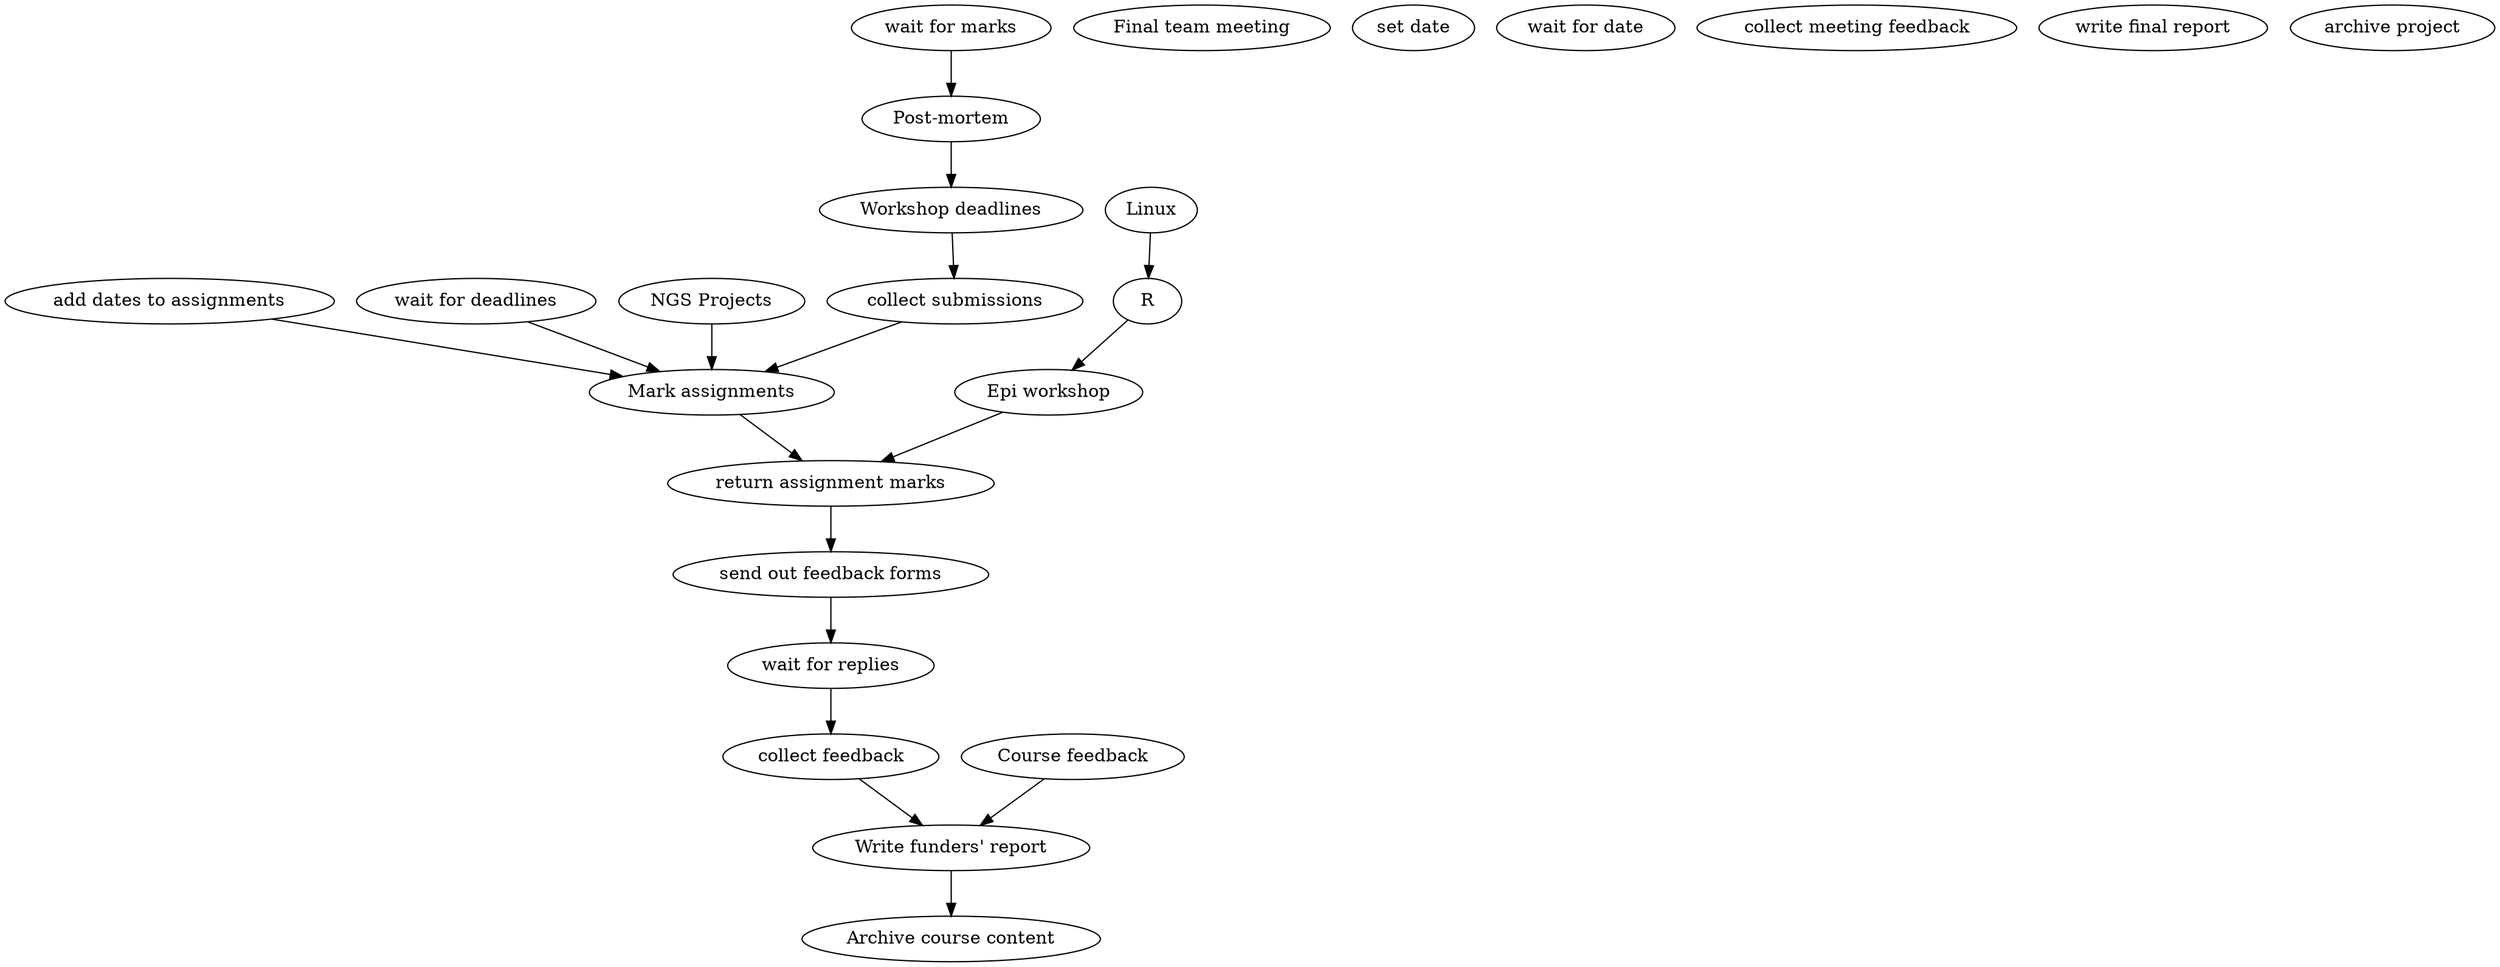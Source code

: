 digraph bigData {
/* Nodes */
    0 [label="NGS Projects"];
    1 [label="wait for marks"];
    2 [label="Post-mortem"];
    3 [label="Workshop deadlines"];
    4 [label="add dates to assignments"];
    5 [label="wait for deadlines"];
    6 [label="collect submissions"];
    7 [label="Mark assignments"];
    8 [label="Linux"];
    9 [label="R"];
    10 [label="Epi workshop"];
    11 [label="return assignment marks"];
    12 [label="Course feedback"];
    13 [label="send out feedback forms"];
    14 [label="wait for replies"];
    15 [label="collect feedback"];
    16 [label="Write funders' report"];
    17 [label="Archive course content"];
    18 [label="Final team meeting"];
    19 [label="set date"];
    20 [label="wait for date"];
    21 [label="collect meeting feedback"];
    22 [label="write final report"];
    23 [label="archive project"];
/* Edges */
    0 -> 7
    1 -> 2
    2 -> 3
    3 -> 6
    {4,5,6} -> 7
    7 -> 11
    8 -> 9
    9 -> 10
    10 -> 11
    11 -> 13
    12 -> 16
    13 -> 14
    14 -> 15
    15 -> 16
    16 -> 17
}
